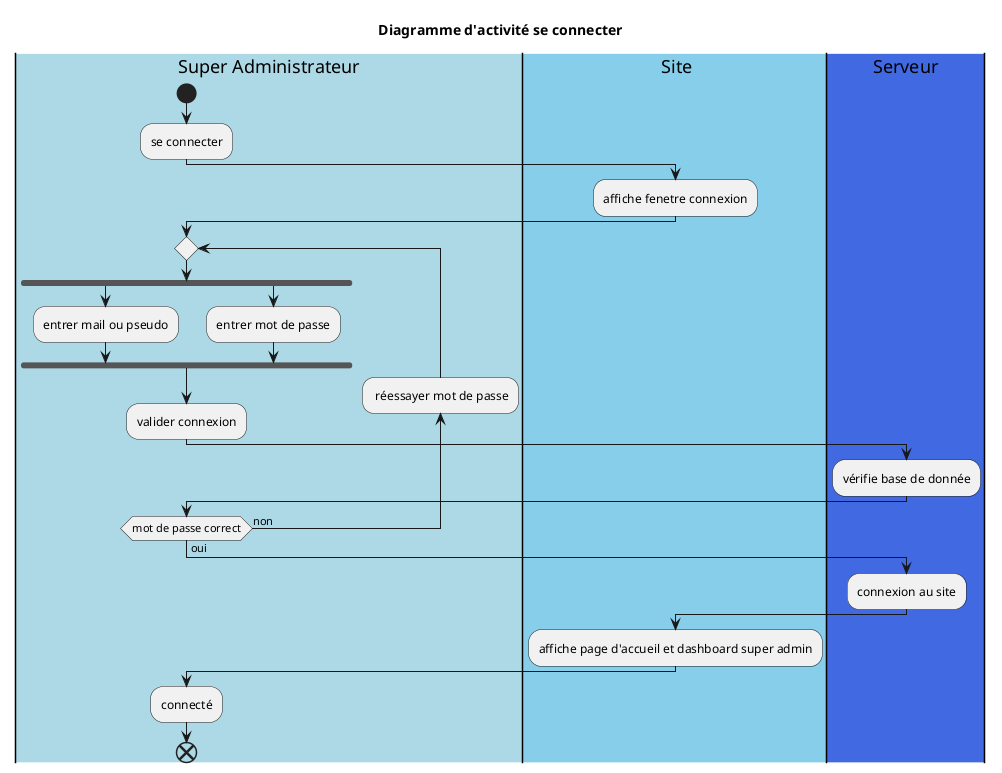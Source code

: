 @startuml Accueil
title "Diagramme d'activité se connecter"
|#LightBlue|Super Administrateur|
|#SkyBlue|s| Site
|#RoyalBlue|Serveur|

   
|Super Administrateur|
start
:se connecter;
|s|
:affiche fenetre connexion;
|Super Administrateur|
repeat
fork
:entrer mail ou pseudo;
fork again
:entrer mot de passe;
end fork
:valider connexion;
 |Serveur|
 :vérifie base de donnée;
|Super Administrateur|
backward: réessayer mot de passe;
repeatwhile (mot de passe correct) is (non) not (oui)
|Serveur|
 :connexion au site;
 |s|
 :affiche page d'accueil et dashboard super admin;
 |Super Administrateur|
 :connecté;

 end





@enduml

@startuml ajout compte

title "Diagramme d'activité ajout compte admin"
|#4C7D4C|Super Administrateur|
|#Palegreen|s| Site
|#395E39|Serveur|



      |Super Administrateur|
    start
    :se connecte;
     |Serveur|
    :interroge database;
    |s|
 :affiche page d'accueil et dashboard super admin;
  |Super Administrateur|

  
    :Clique sur le bouton de gestion de compte admin;
    |s|
    :affiche fenêtre gestion de compte;  
    
   
    |Super Administrateur|
    :choisit ajouter compte;   
   
   
    |s|
    :affiche formulaire d'ajout;
    |Super Administrateur|
    repeat
    :remplit formulaire;  
    backward: corriger erreurs;
repeatwhile (formulaire conforme) is (non) not (oui)  
    :valide; 
    |Serveur|
    :enregistre et envoie notification;
    
    |Super Administrateur|
    :Message de succès;
    end


@enduml

@startuml modification compte

title "Diagramme d'activité mofification compte admin"
|#4C7D4C|Super Administrateur|
|#Palegreen|s| Site
|#395E39|Serveur|



    |Super Administrateur|
    start
    :se connecte;
     |Serveur|
    :interroge database;
    |s|
 :affiche page d'accueil et dashboard super admin;
  |Super Administrateur|

  
    :Clique sur le bouton de gestion de compte admin;
    |s|
    :affiche fenêtre gestion de compte;  
    
   
    |Super Administrateur|
    :choisit modifier compte;   
   
    |Serveur|
    :recupère data;
    |s|
    :affiche formulaire modification pré remplit;
    |Super Administrateur|
    repeat
    :remplit formulaire;  
    backward: corriger erreurs;
repeatwhile (formulaire conforme) is (non) not (oui)  
    :valide; 
    |Serveur|
    :enregistre et envoie notification;
    
    |Super Administrateur|
    :Message de succès;
    end


@enduml

@startuml supprimer compte

title "Diagramme d'activité suppression compte admin"
|#4C7D4C|Super Administrateur|
|#Palegreen|s| Site
|#395E39|Serveur|



      |Super Administrateur|
    start
    :se connecte;
     |Serveur|
    :interroge database;
    |s|
 :affiche page d'accueil et dashboard super admin;
  |Super Administrateur|

  
    :Clique sur le bouton de gestion de compte admin;
    |s|
    :affiche fenêtre gestion de compte;  
    
   
    |Super Administrateur|
    :choisit supprimer compte;   
   
   
    |s|
    :affiche formulaire de suppression;
    |Super Administrateur|
    repeat
    :remplit formulaire;  
    backward: corriger erreurs;
repeatwhile (formulaire conforme) is (non) not (oui)  
    :valide; 
    |Serveur|
    :enregistre et envoie notification;
    
    |Super Administrateur|
    :Message de succès;
    end


@enduml

@startuml ajout école

title "Diagramme d'activité ajout école"
|#Orange|Super Administrateur|
|#OrangeRed|s| Site
|#DarkRed|Serveur|

 |Super Administrateur|
    start
    :se connecte;
     |Serveur|
    :interroge database;
    |s|
 :affiche page d'accueil et dashboard super admin;
  |Super Administrateur|

  
    :Clique sur le bouton de gestion des écoles;
    |s|
    :affiche fenêtre gestion école;  
    
   
    |Super Administrateur|
    :choisit ajouter école;   
   
   
    |s|
    :affiche formulaire d'ajout;
    |Super Administrateur|
    repeat
    :remplit formulaire;  
    backward: corriger erreurs;
repeatwhile (formulaire conforme) is (non) not (oui)  
    :valide; 
    |Serveur|
    :enregistre et envoie notification;
    
    |Super Administrateur|
    :Message de succès;
    end
@enduml

@startuml modification école

title "Diagramme d'activité mofification école adin"
|#Orange|Super Administrateur|
|#OrangeRed|s| Site
|#DarkRed|Serveur|



    |Super Administrateur|
    start
    :se connecte;
     |Serveur|
    :interroge database;
    |s|
 :affiche page d'accueil et dashboard super admin;
  |Super Administrateur|

  
    :Clique sur le bouton de gestion  école ;
    |s|
    :affiche fenêtre gestion de école;  
    
   
    |Super Administrateur|
    :choisit modifier école;   
   
    |Serveur|
    :recupère data;
    |s|
    :affiche formulaire modification pré remplit;
    |Super Administrateur|
    repeat
    :remplit formulaire;  
    backward: corriger erreurs;
repeatwhile (formulaire conforme) is (non) not (oui)  
    :valide; 
    |Serveur|
    :enregistre et envoie notification;
    
    |Super Administrateur|
    :Message de succès;
    end


@enduml

@startuml supprimer école

title "Diagramme d'activité suppression école"
|#Orange|Super Administrateur|
|#OrangeRed|s| Site
|#DarkRed|Serveur|



      |Super Administrateur|
    start
    :se connecte;
     |Serveur|
    :interroge database;
    |s|
 :affiche page d'accueil et dashboard super admin;
  |Super Administrateur|

  
    :Clique sur le bouton de gestion école;
    |s|
    :affiche fenêtre gestion école;  
    
   
    |Super Administrateur|
    :choisit supprimer école;   
   
   
    |s|
    :affiche formulaire de suppression;
    |Super Administrateur|
    repeat
    :remplit formulaire;  
    backward: corriger erreurs;
repeatwhile (formulaire conforme) is (non) not (oui)  
    :valide; 
    |Serveur|
    :enregistre et envoie notification;
    
    |Super Administrateur|
    :Message de succès;
    end


@enduml

